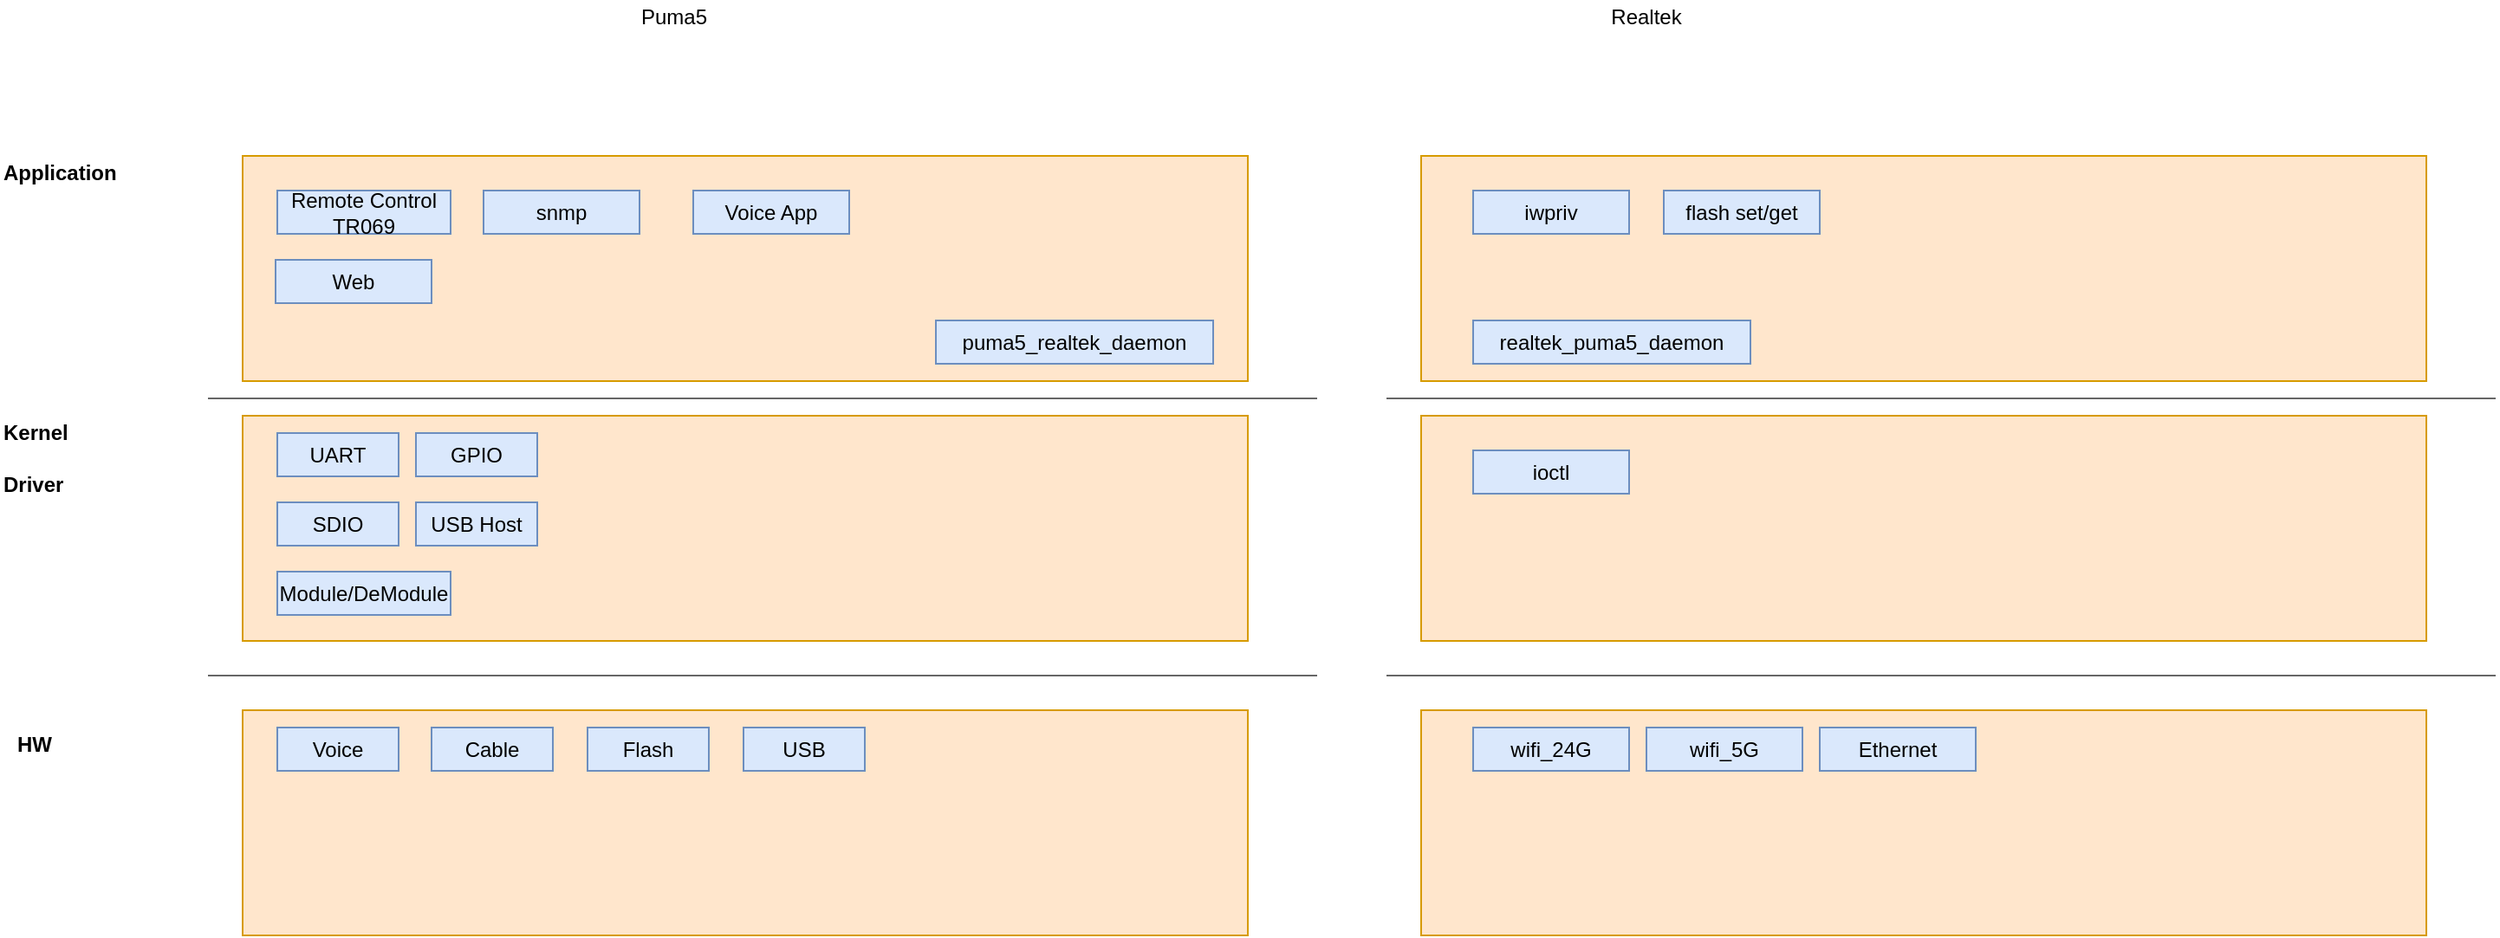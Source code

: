 <mxfile version="12.9.0" type="github" pages="7">
  <diagram id="UQheDdFjQVmvpRW-mmIJ" name="Framework">
    <mxGraphModel dx="1387" dy="1893" grid="1" gridSize="10" guides="1" tooltips="1" connect="1" arrows="1" fold="1" page="1" pageScale="1" pageWidth="827" pageHeight="1169" math="0" shadow="0">
      <root>
        <mxCell id="0" />
        <mxCell id="1" parent="0" />
        <mxCell id="VxZKb3EYhIGphUSGBAon-2" value="Driver" style="text;html=1;strokeColor=none;fillColor=none;align=left;verticalAlign=middle;whiteSpace=wrap;rounded=0;fontStyle=1" parent="1" vertex="1">
          <mxGeometry x="40" y="80" width="40" height="20" as="geometry" />
        </mxCell>
        <mxCell id="VxZKb3EYhIGphUSGBAon-4" value="" style="rounded=0;whiteSpace=wrap;html=1;fillColor=#ffe6cc;strokeColor=#d79b00;" parent="1" vertex="1">
          <mxGeometry x="180" y="50" width="580" height="130" as="geometry" />
        </mxCell>
        <mxCell id="VxZKb3EYhIGphUSGBAon-6" value="" style="endArrow=none;html=1;fillColor=#f5f5f5;strokeColor=#666666;" parent="1" edge="1">
          <mxGeometry width="50" height="50" relative="1" as="geometry">
            <mxPoint x="160" y="40" as="sourcePoint" />
            <mxPoint x="800" y="40" as="targetPoint" />
          </mxGeometry>
        </mxCell>
        <mxCell id="VxZKb3EYhIGphUSGBAon-7" value="" style="rounded=0;whiteSpace=wrap;html=1;fillColor=#ffe6cc;strokeColor=#d79b00;" parent="1" vertex="1">
          <mxGeometry x="180" y="-100" width="580" height="130" as="geometry" />
        </mxCell>
        <mxCell id="VxZKb3EYhIGphUSGBAon-9" value="Kernel" style="text;html=1;strokeColor=none;fillColor=none;align=left;verticalAlign=middle;whiteSpace=wrap;rounded=0;fontStyle=1" parent="1" vertex="1">
          <mxGeometry x="40" y="50" width="40" height="20" as="geometry" />
        </mxCell>
        <mxCell id="VxZKb3EYhIGphUSGBAon-12" value="Application" style="text;html=1;strokeColor=none;fillColor=none;align=left;verticalAlign=middle;whiteSpace=wrap;rounded=0;fontStyle=1" parent="1" vertex="1">
          <mxGeometry x="40" y="-100" width="90" height="20" as="geometry" />
        </mxCell>
        <mxCell id="VxZKb3EYhIGphUSGBAon-20" value="" style="endArrow=none;html=1;fillColor=#f5f5f5;strokeColor=#666666;" parent="1" edge="1">
          <mxGeometry width="50" height="50" relative="1" as="geometry">
            <mxPoint x="160" y="200" as="sourcePoint" />
            <mxPoint x="800" y="200" as="targetPoint" />
          </mxGeometry>
        </mxCell>
        <mxCell id="VxZKb3EYhIGphUSGBAon-22" value="Remote Control&lt;br&gt;TR069" style="rounded=0;whiteSpace=wrap;html=1;fillColor=#dae8fc;strokeColor=#6c8ebf;" parent="1" vertex="1">
          <mxGeometry x="200" y="-80" width="100" height="25" as="geometry" />
        </mxCell>
        <mxCell id="VxZKb3EYhIGphUSGBAon-24" value="Voice App" style="rounded=0;whiteSpace=wrap;html=1;fillColor=#dae8fc;strokeColor=#6c8ebf;" parent="1" vertex="1">
          <mxGeometry x="440" y="-80" width="90" height="25" as="geometry" />
        </mxCell>
        <mxCell id="VxZKb3EYhIGphUSGBAon-26" value="HW" style="text;html=1;strokeColor=none;fillColor=none;align=center;verticalAlign=middle;whiteSpace=wrap;rounded=0;fontStyle=1" parent="1" vertex="1">
          <mxGeometry x="40" y="230" width="40" height="20" as="geometry" />
        </mxCell>
        <mxCell id="VxZKb3EYhIGphUSGBAon-27" value="" style="rounded=0;whiteSpace=wrap;html=1;fillColor=#ffe6cc;strokeColor=#d79b00;" parent="1" vertex="1">
          <mxGeometry x="180" y="220" width="580" height="130" as="geometry" />
        </mxCell>
        <mxCell id="VxZKb3EYhIGphUSGBAon-15" value="Voice" style="rounded=0;whiteSpace=wrap;html=1;fillColor=#dae8fc;strokeColor=#6c8ebf;" parent="1" vertex="1">
          <mxGeometry x="200" y="230" width="70" height="25" as="geometry" />
        </mxCell>
        <mxCell id="VxZKb3EYhIGphUSGBAon-18" value="Cable" style="rounded=0;whiteSpace=wrap;html=1;fillColor=#dae8fc;strokeColor=#6c8ebf;" parent="1" vertex="1">
          <mxGeometry x="289" y="230" width="70" height="25" as="geometry" />
        </mxCell>
        <mxCell id="VxZKb3EYhIGphUSGBAon-21" value="Flash" style="rounded=0;whiteSpace=wrap;html=1;fillColor=#dae8fc;strokeColor=#6c8ebf;" parent="1" vertex="1">
          <mxGeometry x="379" y="230" width="70" height="25" as="geometry" />
        </mxCell>
        <mxCell id="VxZKb3EYhIGphUSGBAon-28" value="Web" style="rounded=0;whiteSpace=wrap;html=1;fillColor=#dae8fc;strokeColor=#6c8ebf;" parent="1" vertex="1">
          <mxGeometry x="199" y="-40" width="90" height="25" as="geometry" />
        </mxCell>
        <mxCell id="iJRRXA_XovErArp0UVYC-1" value="UART" style="rounded=0;whiteSpace=wrap;html=1;fillColor=#dae8fc;strokeColor=#6c8ebf;" vertex="1" parent="1">
          <mxGeometry x="200" y="60" width="70" height="25" as="geometry" />
        </mxCell>
        <mxCell id="iJRRXA_XovErArp0UVYC-2" value="GPIO" style="rounded=0;whiteSpace=wrap;html=1;fillColor=#dae8fc;strokeColor=#6c8ebf;" vertex="1" parent="1">
          <mxGeometry x="280" y="60" width="70" height="25" as="geometry" />
        </mxCell>
        <mxCell id="iJRRXA_XovErArp0UVYC-5" value="Module/DeModule" style="rounded=0;whiteSpace=wrap;html=1;fillColor=#dae8fc;strokeColor=#6c8ebf;" vertex="1" parent="1">
          <mxGeometry x="200" y="140" width="100" height="25" as="geometry" />
        </mxCell>
        <mxCell id="iJRRXA_XovErArp0UVYC-6" value="SDIO" style="rounded=0;whiteSpace=wrap;html=1;fillColor=#dae8fc;strokeColor=#6c8ebf;" vertex="1" parent="1">
          <mxGeometry x="200" y="100" width="70" height="25" as="geometry" />
        </mxCell>
        <mxCell id="n_ml9-bI1uiPqkIEKY3G-2" value="USB Host" style="rounded=0;whiteSpace=wrap;html=1;fillColor=#dae8fc;strokeColor=#6c8ebf;" vertex="1" parent="1">
          <mxGeometry x="280" y="100" width="70" height="25" as="geometry" />
        </mxCell>
        <mxCell id="n_ml9-bI1uiPqkIEKY3G-3" value="USB" style="rounded=0;whiteSpace=wrap;html=1;fillColor=#dae8fc;strokeColor=#6c8ebf;" vertex="1" parent="1">
          <mxGeometry x="469" y="230" width="70" height="25" as="geometry" />
        </mxCell>
        <mxCell id="_toqcencc39JV-C59hkn-2" value="snmp" style="rounded=0;whiteSpace=wrap;html=1;fillColor=#dae8fc;strokeColor=#6c8ebf;" vertex="1" parent="1">
          <mxGeometry x="319" y="-80" width="90" height="25" as="geometry" />
        </mxCell>
        <mxCell id="_toqcencc39JV-C59hkn-4" value="Puma5" style="text;html=1;strokeColor=none;fillColor=none;align=center;verticalAlign=middle;whiteSpace=wrap;rounded=0;" vertex="1" parent="1">
          <mxGeometry x="409" y="-190" width="40" height="20" as="geometry" />
        </mxCell>
        <mxCell id="_toqcencc39JV-C59hkn-5" value="Realtek" style="text;html=1;strokeColor=none;fillColor=none;align=center;verticalAlign=middle;whiteSpace=wrap;rounded=0;" vertex="1" parent="1">
          <mxGeometry x="970" y="-190" width="40" height="20" as="geometry" />
        </mxCell>
        <mxCell id="_toqcencc39JV-C59hkn-6" value="" style="rounded=0;whiteSpace=wrap;html=1;fillColor=#ffe6cc;strokeColor=#d79b00;" vertex="1" parent="1">
          <mxGeometry x="860" y="-100" width="580" height="130" as="geometry" />
        </mxCell>
        <mxCell id="_toqcencc39JV-C59hkn-7" value="" style="endArrow=none;html=1;fillColor=#f5f5f5;strokeColor=#666666;" edge="1" parent="1">
          <mxGeometry width="50" height="50" relative="1" as="geometry">
            <mxPoint x="840" y="40" as="sourcePoint" />
            <mxPoint x="1480" y="40" as="targetPoint" />
          </mxGeometry>
        </mxCell>
        <mxCell id="_toqcencc39JV-C59hkn-8" value="" style="rounded=0;whiteSpace=wrap;html=1;fillColor=#ffe6cc;strokeColor=#d79b00;" vertex="1" parent="1">
          <mxGeometry x="860" y="50" width="580" height="130" as="geometry" />
        </mxCell>
        <mxCell id="_toqcencc39JV-C59hkn-9" value="" style="endArrow=none;html=1;fillColor=#f5f5f5;strokeColor=#666666;" edge="1" parent="1">
          <mxGeometry width="50" height="50" relative="1" as="geometry">
            <mxPoint x="840" y="200" as="sourcePoint" />
            <mxPoint x="1480" y="200" as="targetPoint" />
          </mxGeometry>
        </mxCell>
        <mxCell id="_toqcencc39JV-C59hkn-10" value="" style="rounded=0;whiteSpace=wrap;html=1;fillColor=#ffe6cc;strokeColor=#d79b00;" vertex="1" parent="1">
          <mxGeometry x="860" y="220" width="580" height="130" as="geometry" />
        </mxCell>
        <mxCell id="_toqcencc39JV-C59hkn-11" value="iwpriv" style="rounded=0;whiteSpace=wrap;html=1;fillColor=#dae8fc;strokeColor=#6c8ebf;" vertex="1" parent="1">
          <mxGeometry x="890" y="-80" width="90" height="25" as="geometry" />
        </mxCell>
        <mxCell id="_toqcencc39JV-C59hkn-12" value="ioctl" style="rounded=0;whiteSpace=wrap;html=1;fillColor=#dae8fc;strokeColor=#6c8ebf;" vertex="1" parent="1">
          <mxGeometry x="890" y="70" width="90" height="25" as="geometry" />
        </mxCell>
        <mxCell id="_toqcencc39JV-C59hkn-13" value="flash set/get" style="rounded=0;whiteSpace=wrap;html=1;fillColor=#dae8fc;strokeColor=#6c8ebf;" vertex="1" parent="1">
          <mxGeometry x="1000" y="-80" width="90" height="25" as="geometry" />
        </mxCell>
        <mxCell id="_toqcencc39JV-C59hkn-15" value="wifi_24G" style="rounded=0;whiteSpace=wrap;html=1;fillColor=#dae8fc;strokeColor=#6c8ebf;" vertex="1" parent="1">
          <mxGeometry x="890" y="230" width="90" height="25" as="geometry" />
        </mxCell>
        <mxCell id="_toqcencc39JV-C59hkn-17" value="Ethernet" style="rounded=0;whiteSpace=wrap;html=1;fillColor=#dae8fc;strokeColor=#6c8ebf;" vertex="1" parent="1">
          <mxGeometry x="1090" y="230" width="90" height="25" as="geometry" />
        </mxCell>
        <mxCell id="_toqcencc39JV-C59hkn-21" value="puma5_realtek_daemon" style="rounded=0;whiteSpace=wrap;html=1;fillColor=#dae8fc;strokeColor=#6c8ebf;" vertex="1" parent="1">
          <mxGeometry x="580" y="-5" width="160" height="25" as="geometry" />
        </mxCell>
        <mxCell id="_toqcencc39JV-C59hkn-22" value="realtek_puma5_daemon" style="rounded=0;whiteSpace=wrap;html=1;fillColor=#dae8fc;strokeColor=#6c8ebf;" vertex="1" parent="1">
          <mxGeometry x="890" y="-5" width="160" height="25" as="geometry" />
        </mxCell>
        <mxCell id="jAGjqONFjh3f0_XQGc54-1" value="wifi_5G" style="rounded=0;whiteSpace=wrap;html=1;fillColor=#dae8fc;strokeColor=#6c8ebf;" vertex="1" parent="1">
          <mxGeometry x="990" y="230" width="90" height="25" as="geometry" />
        </mxCell>
      </root>
    </mxGraphModel>
  </diagram>
  <diagram id="XTYNa7rpjGCLvvxKtmk3" name="Web">
    <mxGraphModel dx="1038" dy="507" grid="1" gridSize="10" guides="1" tooltips="1" connect="1" arrows="1" fold="1" page="1" pageScale="1" pageWidth="827" pageHeight="1169" math="0" shadow="0">
      <root>
        <mxCell id="kaQwDFXsdYfjXspDSoc7-0" />
        <mxCell id="kaQwDFXsdYfjXspDSoc7-1" parent="kaQwDFXsdYfjXspDSoc7-0" />
        <mxCell id="joYu7mYxYKOx_fcbsIzj-0" value="Account" style="rounded=0;whiteSpace=wrap;html=1;align=left;" parent="kaQwDFXsdYfjXspDSoc7-1" vertex="1">
          <mxGeometry x="80" y="80" width="90" height="20" as="geometry" />
        </mxCell>
        <mxCell id="joYu7mYxYKOx_fcbsIzj-1" value="WiFi" style="rounded=0;whiteSpace=wrap;html=1;align=left;" parent="kaQwDFXsdYfjXspDSoc7-1" vertex="1">
          <mxGeometry x="80" y="200" width="90" height="20" as="geometry" />
        </mxCell>
        <mxCell id="joYu7mYxYKOx_fcbsIzj-2" value="Voice" style="rounded=0;whiteSpace=wrap;html=1;align=left;" parent="kaQwDFXsdYfjXspDSoc7-1" vertex="1">
          <mxGeometry x="80" y="360" width="90" height="20" as="geometry" />
        </mxCell>
        <mxCell id="joYu7mYxYKOx_fcbsIzj-3" value="Network" style="rounded=0;whiteSpace=wrap;html=1;align=left;" parent="kaQwDFXsdYfjXspDSoc7-1" vertex="1">
          <mxGeometry x="80" y="400" width="90" height="20" as="geometry" />
        </mxCell>
        <mxCell id="joYu7mYxYKOx_fcbsIzj-6" value="Information" style="rounded=0;whiteSpace=wrap;html=1;align=left;" parent="kaQwDFXsdYfjXspDSoc7-1" vertex="1">
          <mxGeometry x="80" y="440" width="90" height="20" as="geometry" />
        </mxCell>
        <mxCell id="joYu7mYxYKOx_fcbsIzj-7" value="1. 修改使用者帳號，密碼" style="rounded=0;whiteSpace=wrap;html=1;align=left;" parent="kaQwDFXsdYfjXspDSoc7-1" vertex="1">
          <mxGeometry x="240" y="80" width="160" height="20" as="geometry" />
        </mxCell>
        <mxCell id="joYu7mYxYKOx_fcbsIzj-8" value="1. 2.4G, 5G設定&lt;br&gt;2. 認證(authehtication)與加密方式(Encryption)" style="rounded=0;whiteSpace=wrap;html=1;align=left;" parent="kaQwDFXsdYfjXspDSoc7-1" vertex="1">
          <mxGeometry x="240" y="200" width="160" height="60" as="geometry" />
        </mxCell>
      </root>
    </mxGraphModel>
  </diagram>
  <diagram id="4Ggd6OlQRyWMeFNF29o2" name="VOIP framework">
    <mxGraphModel dx="1038" dy="507" grid="1" gridSize="10" guides="1" tooltips="1" connect="1" arrows="1" fold="1" page="1" pageScale="1" pageWidth="827" pageHeight="1169" math="0" shadow="0">
      <root>
        <mxCell id="ZThPEpqmppMqkj8XdKDA-0" />
        <mxCell id="ZThPEpqmppMqkj8XdKDA-1" parent="ZThPEpqmppMqkj8XdKDA-0" />
        <mxCell id="FeCbaE3K-6zWN5tEQn1_-3" value="SIP Proxy Router" style="shape=mxgraph.cisco.servers.sip_proxy_server;html=1;pointerEvents=1;dashed=0;fillColor=#036897;strokeColor=#ffffff;strokeWidth=2;verticalLabelPosition=bottom;verticalAlign=top;align=center;outlineConnect=0;" vertex="1" parent="ZThPEpqmppMqkj8XdKDA-1">
          <mxGeometry x="330" y="670" width="45" height="70" as="geometry" />
        </mxCell>
        <mxCell id="FeCbaE3K-6zWN5tEQn1_-4" value="Voice Serivices" style="shape=mxgraph.cisco.servers.voice_commserver;html=1;pointerEvents=1;dashed=0;fillColor=#036897;strokeColor=#ffffff;strokeWidth=2;verticalLabelPosition=bottom;verticalAlign=top;align=center;outlineConnect=0;" vertex="1" parent="ZThPEpqmppMqkj8XdKDA-1">
          <mxGeometry x="450" y="450" width="54" height="56" as="geometry" />
        </mxCell>
        <mxCell id="FeCbaE3K-6zWN5tEQn1_-5" value="Cable Modem" style="shape=mxgraph.cisco.modems_and_phones.cable_modem;html=1;pointerEvents=1;dashed=0;fillColor=#036897;strokeColor=#ffffff;strokeWidth=2;verticalLabelPosition=bottom;verticalAlign=top;align=center;outlineConnect=0;" vertex="1" parent="ZThPEpqmppMqkj8XdKDA-1">
          <mxGeometry x="234" y="790" width="74" height="35" as="geometry" />
        </mxCell>
        <mxCell id="FeCbaE3K-6zWN5tEQn1_-6" value="SIP Proxy Router" style="shape=mxgraph.cisco.servers.sip_proxy_server;html=1;pointerEvents=1;dashed=0;fillColor=#036897;strokeColor=#ffffff;strokeWidth=2;verticalLabelPosition=bottom;verticalAlign=top;align=center;outlineConnect=0;" vertex="1" parent="ZThPEpqmppMqkj8XdKDA-1">
          <mxGeometry x="560" y="680" width="45" height="70" as="geometry" />
        </mxCell>
        <mxCell id="FeCbaE3K-6zWN5tEQn1_-7" value="Cable Modem" style="shape=mxgraph.cisco.modems_and_phones.cable_modem;html=1;pointerEvents=1;dashed=0;fillColor=#036897;strokeColor=#ffffff;strokeWidth=2;verticalLabelPosition=bottom;verticalAlign=top;align=center;outlineConnect=0;" vertex="1" parent="ZThPEpqmppMqkj8XdKDA-1">
          <mxGeometry x="660" y="800" width="74" height="35" as="geometry" />
        </mxCell>
        <mxCell id="FeCbaE3K-6zWN5tEQn1_-8" value="" style="shape=mxgraph.cisco.people.standing_man;html=1;pointerEvents=1;dashed=0;fillColor=#036897;strokeColor=#ffffff;strokeWidth=2;verticalLabelPosition=bottom;verticalAlign=top;align=center;outlineConnect=0;" vertex="1" parent="ZThPEpqmppMqkj8XdKDA-1">
          <mxGeometry x="260" y="930" width="22" height="62" as="geometry" />
        </mxCell>
        <mxCell id="FeCbaE3K-6zWN5tEQn1_-9" value="" style="shape=mxgraph.cisco.people.standing_woman;html=1;pointerEvents=1;dashed=0;fillColor=#036897;strokeColor=#ffffff;strokeWidth=2;verticalLabelPosition=bottom;verticalAlign=top;align=center;outlineConnect=0;" vertex="1" parent="ZThPEpqmppMqkj8XdKDA-1">
          <mxGeometry x="860" y="790" width="22" height="62" as="geometry" />
        </mxCell>
        <mxCell id="FeCbaE3K-6zWN5tEQn1_-10" value="" style="shape=mxgraph.cisco.storage.cloud;html=1;pointerEvents=1;dashed=0;fillColor=#036897;strokeColor=#ffffff;strokeWidth=2;verticalLabelPosition=bottom;verticalAlign=top;align=center;outlineConnect=0;" vertex="1" parent="ZThPEpqmppMqkj8XdKDA-1">
          <mxGeometry x="384" y="550" width="186" height="106" as="geometry" />
        </mxCell>
        <mxCell id="FeCbaE3K-6zWN5tEQn1_-14" value="" style="edgeStyle=elbowEdgeStyle;elbow=vertical;endArrow=classic;html=1;fillColor=#ffe6cc;strokeColor=#d79b00;" edge="1" parent="ZThPEpqmppMqkj8XdKDA-1">
          <mxGeometry width="50" height="50" relative="1" as="geometry">
            <mxPoint x="270" y="880" as="sourcePoint" />
            <mxPoint x="460" y="530" as="targetPoint" />
          </mxGeometry>
        </mxCell>
        <mxCell id="FeCbaE3K-6zWN5tEQn1_-16" value="" style="edgeStyle=elbowEdgeStyle;elbow=horizontal;endArrow=classic;html=1;fillColor=#d5e8d4;strokeColor=#82b366;" edge="1" parent="ZThPEpqmppMqkj8XdKDA-1">
          <mxGeometry width="50" height="50" relative="1" as="geometry">
            <mxPoint x="490" y="540" as="sourcePoint" />
            <mxPoint x="760" y="820" as="targetPoint" />
            <Array as="points">
              <mxPoint x="590" y="750" />
            </Array>
          </mxGeometry>
        </mxCell>
        <mxCell id="FeCbaE3K-6zWN5tEQn1_-18" value="" style="shape=mxgraph.cisco.misc.octel;html=1;pointerEvents=1;dashed=0;fillColor=#036897;strokeColor=#ffffff;strokeWidth=2;verticalLabelPosition=bottom;verticalAlign=top;align=center;outlineConnect=0;" vertex="1" parent="ZThPEpqmppMqkj8XdKDA-1">
          <mxGeometry x="780" y="802" width="40" height="33" as="geometry" />
        </mxCell>
        <mxCell id="FeCbaE3K-6zWN5tEQn1_-19" value="" style="shape=mxgraph.cisco.misc.octel;html=1;pointerEvents=1;dashed=0;fillColor=#036897;strokeColor=#ffffff;strokeWidth=2;verticalLabelPosition=bottom;verticalAlign=top;align=center;outlineConnect=0;" vertex="1" parent="ZThPEpqmppMqkj8XdKDA-1">
          <mxGeometry x="251" y="880" width="40" height="33" as="geometry" />
        </mxCell>
      </root>
    </mxGraphModel>
  </diagram>
  <diagram id="KA7JSQxPYtyfImARU4g8" name="WiFi">
    <mxGraphModel dx="971" dy="507" grid="1" gridSize="10" guides="1" tooltips="1" connect="1" arrows="1" fold="1" page="1" pageScale="1" pageWidth="827" pageHeight="1169" math="0" shadow="0">
      <root>
        <mxCell id="n07XWbQnjY6E23D5yPqP-0" />
        <mxCell id="n07XWbQnjY6E23D5yPqP-1" parent="n07XWbQnjY6E23D5yPqP-0" />
        <mxCell id="Aen_zQsZCKShlwSZs_TT-3" style="edgeStyle=orthogonalEdgeStyle;rounded=0;orthogonalLoop=1;jettySize=auto;html=1;exitX=1;exitY=0.45;exitDx=0;exitDy=0;exitPerimeter=0;entryX=0.5;entryY=0;entryDx=0;entryDy=0;entryPerimeter=0;" edge="1" parent="n07XWbQnjY6E23D5yPqP-1" source="YMumrQRO7AosfMxtKtFv-1" target="Aen_zQsZCKShlwSZs_TT-2">
          <mxGeometry relative="1" as="geometry" />
        </mxCell>
        <mxCell id="YMumrQRO7AosfMxtKtFv-1" value="" style="shape=mxgraph.cisco.modems_and_phones.cable_modem;html=1;pointerEvents=1;dashed=0;fillColor=#036897;strokeColor=#ffffff;strokeWidth=2;verticalLabelPosition=bottom;verticalAlign=top;align=center;outlineConnect=0;" vertex="1" parent="n07XWbQnjY6E23D5yPqP-1">
          <mxGeometry x="418.35" y="380" width="74" height="35" as="geometry" />
        </mxCell>
        <mxCell id="YMumrQRO7AosfMxtKtFv-2" value="" style="shape=mxgraph.cisco.people.androgenous_person;html=1;pointerEvents=1;dashed=0;fillColor=#036897;strokeColor=#ffffff;strokeWidth=2;verticalLabelPosition=bottom;verticalAlign=top;align=center;outlineConnect=0;" vertex="1" parent="n07XWbQnjY6E23D5yPqP-1">
          <mxGeometry x="540" y="100" width="69" height="82" as="geometry" />
        </mxCell>
        <mxCell id="YMumrQRO7AosfMxtKtFv-3" value="" style="shape=mxgraph.cisco.people.mac_woman;html=1;pointerEvents=1;dashed=0;fillColor=#036897;strokeColor=#ffffff;strokeWidth=2;verticalLabelPosition=bottom;verticalAlign=top;align=center;outlineConnect=0;" vertex="1" parent="n07XWbQnjY6E23D5yPqP-1">
          <mxGeometry x="421.85" y="180" width="67" height="107" as="geometry" />
        </mxCell>
        <mxCell id="YMumrQRO7AosfMxtKtFv-6" value="" style="html=1;verticalLabelPosition=bottom;align=center;labelBackgroundColor=#ffffff;verticalAlign=top;strokeWidth=2;strokeColor=#0080F0;shadow=0;dashed=0;shape=mxgraph.ios7.icons.wifi;pointerEvents=1" vertex="1" parent="n07XWbQnjY6E23D5yPqP-1">
          <mxGeometry x="440.5" y="330" width="29.7" height="21" as="geometry" />
        </mxCell>
        <mxCell id="YMumrQRO7AosfMxtKtFv-7" value="2.4G" style="text;html=1;strokeColor=none;fillColor=none;align=center;verticalAlign=middle;whiteSpace=wrap;rounded=0;" vertex="1" parent="n07XWbQnjY6E23D5yPqP-1">
          <mxGeometry x="400.5" y="351" width="40" height="20" as="geometry" />
        </mxCell>
        <mxCell id="YMumrQRO7AosfMxtKtFv-8" value="5G" style="text;html=1;strokeColor=none;fillColor=none;align=center;verticalAlign=middle;whiteSpace=wrap;rounded=0;" vertex="1" parent="n07XWbQnjY6E23D5yPqP-1">
          <mxGeometry x="470.2" y="351" width="40" height="20" as="geometry" />
        </mxCell>
        <mxCell id="YMumrQRO7AosfMxtKtFv-9" value="" style="points=[];aspect=fixed;html=1;align=center;shadow=0;dashed=0;image;image=img/lib/allied_telesis/computer_and_terminals/Smartphone.svg;" vertex="1" parent="n07XWbQnjY6E23D5yPqP-1">
          <mxGeometry x="360" y="110" width="19.8" height="43.2" as="geometry" />
        </mxCell>
        <mxCell id="YMumrQRO7AosfMxtKtFv-10" value="" style="shape=mxgraph.signs.people.man_1;html=1;fillColor=#000000;strokeColor=none;verticalLabelPosition=bottom;verticalAlign=top;align=center;" vertex="1" parent="n07XWbQnjY6E23D5yPqP-1">
          <mxGeometry x="310" y="120" width="37" height="98" as="geometry" />
        </mxCell>
        <mxCell id="YMumrQRO7AosfMxtKtFv-12" value="&lt;h1&gt;1. Open System&lt;/h1&gt;&lt;p&gt;Detail information.&lt;/p&gt;" style="text;html=1;strokeColor=none;fillColor=none;spacing=5;spacingTop=-20;whiteSpace=wrap;overflow=hidden;rounded=0;" vertex="1" parent="n07XWbQnjY6E23D5yPqP-1">
          <mxGeometry x="40" y="520" width="190" height="120" as="geometry" />
        </mxCell>
        <mxCell id="YMumrQRO7AosfMxtKtFv-13" value="&lt;h1&gt;2. WEP&lt;/h1&gt;&lt;p&gt;Wired Equivalent Privacy&lt;/p&gt;" style="text;html=1;strokeColor=none;fillColor=none;spacing=5;spacingTop=-20;whiteSpace=wrap;overflow=hidden;rounded=0;" vertex="1" parent="n07XWbQnjY6E23D5yPqP-1">
          <mxGeometry x="280.2" y="520" width="190" height="120" as="geometry" />
        </mxCell>
        <mxCell id="YMumrQRO7AosfMxtKtFv-14" value="&lt;h1&gt;3. WPA/WPA2/WPA3&lt;/h1&gt;&lt;p&gt;Wi-Fi Protected Access&lt;/p&gt;&lt;p&gt;Wi-Fi Protected Access Advanced&lt;/p&gt;&lt;p&gt;搭配Radius Server&lt;/p&gt;" style="text;html=1;strokeColor=none;fillColor=none;spacing=5;spacingTop=-20;whiteSpace=wrap;overflow=hidden;rounded=0;" vertex="1" parent="n07XWbQnjY6E23D5yPqP-1">
          <mxGeometry x="479.5" y="520" width="270.5" height="120" as="geometry" />
        </mxCell>
        <mxCell id="YMumrQRO7AosfMxtKtFv-15" value="&lt;h1&gt;4. WPA-PSK/WPA2-PSK&lt;/h1&gt;&lt;p&gt;TKIP:&amp;nbsp;Temporal Key Integrity Protocol（臨時密鑰完整性協議），這是一種舊的加密標準 for WPA-PSK&lt;/p&gt;&lt;p&gt;AES:&amp;nbsp;Advanced Encryption Standard（高級加密標準），安全性比 TKIP 好。for WPA-PSK2&lt;/p&gt;" style="text;html=1;strokeColor=none;fillColor=none;spacing=5;spacingTop=-20;whiteSpace=wrap;overflow=hidden;rounded=0;" vertex="1" parent="n07XWbQnjY6E23D5yPqP-1">
          <mxGeometry x="760" y="520" width="350" height="120" as="geometry" />
        </mxCell>
        <mxCell id="Aen_zQsZCKShlwSZs_TT-2" value="Radius Server" style="shape=mxgraph.cisco.servers.fileserver;html=1;pointerEvents=1;dashed=0;fillColor=#036897;strokeColor=#ffffff;strokeWidth=2;verticalLabelPosition=bottom;verticalAlign=top;align=center;outlineConnect=0;" vertex="1" parent="n07XWbQnjY6E23D5yPqP-1">
          <mxGeometry x="740" y="309" width="43" height="62" as="geometry" />
        </mxCell>
      </root>
    </mxGraphModel>
  </diagram>
  <diagram id="JjT-QSa9bflAFTEv5hrX" name="Remote Control - TR069">
    <mxGraphModel dx="971" dy="507" grid="1" gridSize="10" guides="1" tooltips="1" connect="1" arrows="1" fold="1" page="1" pageScale="1" pageWidth="827" pageHeight="1169" math="0" shadow="0">
      <root>
        <mxCell id="IHp6bzXTlgJsPkN50lw8-0" />
        <mxCell id="IHp6bzXTlgJsPkN50lw8-1" parent="IHp6bzXTlgJsPkN50lw8-0" />
        <mxCell id="7LDWWYOLTOWWrJssqpFO-0" value="Cable Mode&lt;br&gt;in Area A" style="shape=mxgraph.cisco.modems_and_phones.cable_modem;html=1;pointerEvents=1;dashed=0;fillColor=#036897;strokeColor=#ffffff;strokeWidth=2;verticalLabelPosition=bottom;verticalAlign=top;align=center;outlineConnect=0;" vertex="1" parent="IHp6bzXTlgJsPkN50lw8-1">
          <mxGeometry x="200" y="300" width="74" height="35" as="geometry" />
        </mxCell>
        <mxCell id="7LDWWYOLTOWWrJssqpFO-1" value="" style="shape=mxgraph.cisco.storage.cloud;html=1;pointerEvents=1;dashed=0;fillColor=#036897;strokeColor=#ffffff;strokeWidth=2;verticalLabelPosition=bottom;verticalAlign=top;align=center;outlineConnect=0;" vertex="1" parent="IHp6bzXTlgJsPkN50lw8-1">
          <mxGeometry x="310" y="160" width="186" height="106" as="geometry" />
        </mxCell>
        <mxCell id="7LDWWYOLTOWWrJssqpFO-2" value="TR069 Server" style="shape=mxgraph.cisco.servers.communications_server;html=1;pointerEvents=1;dashed=0;fillColor=#036897;strokeColor=#ffffff;strokeWidth=2;verticalLabelPosition=bottom;verticalAlign=top;align=center;outlineConnect=0;" vertex="1" parent="IHp6bzXTlgJsPkN50lw8-1">
          <mxGeometry x="376" y="40" width="54" height="56" as="geometry" />
        </mxCell>
        <mxCell id="7LDWWYOLTOWWrJssqpFO-13" style="edgeStyle=orthogonalEdgeStyle;rounded=0;orthogonalLoop=1;jettySize=auto;html=1;" edge="1" parent="IHp6bzXTlgJsPkN50lw8-1" source="7LDWWYOLTOWWrJssqpFO-3">
          <mxGeometry relative="1" as="geometry">
            <mxPoint x="360" y="80" as="targetPoint" />
          </mxGeometry>
        </mxCell>
        <mxCell id="7LDWWYOLTOWWrJssqpFO-3" value="" style="shape=mxgraph.cisco.people.androgenous_person;html=1;pointerEvents=1;dashed=0;fillColor=#036897;strokeColor=#ffffff;strokeWidth=2;verticalLabelPosition=bottom;verticalAlign=top;align=center;outlineConnect=0;" vertex="1" parent="IHp6bzXTlgJsPkN50lw8-1">
          <mxGeometry x="270" y="60" width="40" height="40" as="geometry" />
        </mxCell>
        <mxCell id="7LDWWYOLTOWWrJssqpFO-4" value="" style="shape=mxgraph.cisco.modems_and_phones.cable_modem;html=1;pointerEvents=1;dashed=0;fillColor=#036897;strokeColor=#ffffff;strokeWidth=2;verticalLabelPosition=bottom;verticalAlign=top;align=center;outlineConnect=0;" vertex="1" parent="IHp6bzXTlgJsPkN50lw8-1">
          <mxGeometry x="380" y="335" width="74" height="35" as="geometry" />
        </mxCell>
        <mxCell id="7LDWWYOLTOWWrJssqpFO-5" value="" style="shape=mxgraph.cisco.modems_and_phones.cable_modem;html=1;pointerEvents=1;dashed=0;fillColor=#036897;strokeColor=#ffffff;strokeWidth=2;verticalLabelPosition=bottom;verticalAlign=top;align=center;outlineConnect=0;" vertex="1" parent="IHp6bzXTlgJsPkN50lw8-1">
          <mxGeometry x="560" y="300" width="74" height="35" as="geometry" />
        </mxCell>
        <mxCell id="7LDWWYOLTOWWrJssqpFO-6" value="" style="shape=mxgraph.cisco.people.standing_man;html=1;pointerEvents=1;dashed=0;fillColor=#036897;strokeColor=#ffffff;strokeWidth=2;verticalLabelPosition=bottom;verticalAlign=top;align=center;outlineConnect=0;" vertex="1" parent="IHp6bzXTlgJsPkN50lw8-1">
          <mxGeometry x="200" y="390" width="22" height="62" as="geometry" />
        </mxCell>
        <mxCell id="7LDWWYOLTOWWrJssqpFO-7" value="" style="shape=mxgraph.cisco.people.standing_woman;html=1;pointerEvents=1;dashed=0;fillColor=#036897;strokeColor=#ffffff;strokeWidth=2;verticalLabelPosition=bottom;verticalAlign=top;align=center;outlineConnect=0;" vertex="1" parent="IHp6bzXTlgJsPkN50lw8-1">
          <mxGeometry x="414" y="410" width="22" height="62" as="geometry" />
        </mxCell>
        <mxCell id="7LDWWYOLTOWWrJssqpFO-10" value="" style="shape=mxgraph.cisco.people.pc_man;html=1;pointerEvents=1;dashed=0;fillColor=#036897;strokeColor=#ffffff;strokeWidth=2;verticalLabelPosition=bottom;verticalAlign=top;align=center;outlineConnect=0;" vertex="1" parent="IHp6bzXTlgJsPkN50lw8-1">
          <mxGeometry x="584" y="360" width="50" height="65" as="geometry" />
        </mxCell>
        <mxCell id="7LDWWYOLTOWWrJssqpFO-14" value="" style="endArrow=classic;startArrow=classic;html=1;" edge="1" parent="IHp6bzXTlgJsPkN50lw8-1">
          <mxGeometry width="50" height="50" relative="1" as="geometry">
            <mxPoint x="250" y="290" as="sourcePoint" />
            <mxPoint x="360" y="120" as="targetPoint" />
          </mxGeometry>
        </mxCell>
        <mxCell id="7LDWWYOLTOWWrJssqpFO-16" value="" style="endArrow=classic;startArrow=classic;html=1;" edge="1" parent="IHp6bzXTlgJsPkN50lw8-1">
          <mxGeometry width="50" height="50" relative="1" as="geometry">
            <mxPoint x="420" y="320" as="sourcePoint" />
            <mxPoint x="400" y="120" as="targetPoint" />
          </mxGeometry>
        </mxCell>
        <mxCell id="7LDWWYOLTOWWrJssqpFO-17" value="" style="endArrow=classic;startArrow=classic;html=1;" edge="1" parent="IHp6bzXTlgJsPkN50lw8-1">
          <mxGeometry width="50" height="50" relative="1" as="geometry">
            <mxPoint x="600" y="280" as="sourcePoint" />
            <mxPoint x="450" y="120" as="targetPoint" />
          </mxGeometry>
        </mxCell>
      </root>
    </mxGraphModel>
  </diagram>
  <diagram id="kSqkgZRf2ZJBC_NH7rni" name="Remote Control - SNMP">
    <mxGraphModel dx="971" dy="507" grid="1" gridSize="10" guides="1" tooltips="1" connect="1" arrows="1" fold="1" page="1" pageScale="1" pageWidth="827" pageHeight="1169" math="0" shadow="0">
      <root>
        <mxCell id="0PAbyBEv4yupkPGMSEY9-0" />
        <mxCell id="0PAbyBEv4yupkPGMSEY9-1" parent="0PAbyBEv4yupkPGMSEY9-0" />
        <mxCell id="0PAbyBEv4yupkPGMSEY9-2" value="SNMP Client" style="shape=mxgraph.cisco.people.androgenous_person;html=1;pointerEvents=1;dashed=0;fillColor=#036897;strokeColor=#ffffff;strokeWidth=2;verticalLabelPosition=bottom;verticalAlign=top;align=center;outlineConnect=0;" vertex="1" parent="0PAbyBEv4yupkPGMSEY9-1">
          <mxGeometry x="230" y="90" width="69" height="82" as="geometry" />
        </mxCell>
        <mxCell id="0PAbyBEv4yupkPGMSEY9-3" value="" style="shape=mxgraph.cisco.storage.cloud;html=1;pointerEvents=1;dashed=0;fillColor=#036897;strokeColor=#ffffff;strokeWidth=2;verticalLabelPosition=bottom;verticalAlign=top;align=center;outlineConnect=0;" vertex="1" parent="0PAbyBEv4yupkPGMSEY9-1">
          <mxGeometry x="330" y="110" width="250" height="150" as="geometry" />
        </mxCell>
        <mxCell id="0PAbyBEv4yupkPGMSEY9-4" value="Cable Modem with&lt;br&gt;SNMP Server/daemon" style="shape=mxgraph.cisco.modems_and_phones.cable_modem;html=1;pointerEvents=1;dashed=0;fillColor=#036897;strokeColor=#ffffff;strokeWidth=2;verticalLabelPosition=bottom;verticalAlign=top;align=center;outlineConnect=0;" vertex="1" parent="0PAbyBEv4yupkPGMSEY9-1">
          <mxGeometry x="370" y="300" width="74" height="35" as="geometry" />
        </mxCell>
        <mxCell id="0PAbyBEv4yupkPGMSEY9-5" value="Cable Modem with&lt;br&gt;SNMP Server/daemon" style="shape=mxgraph.cisco.modems_and_phones.cable_modem;html=1;pointerEvents=1;dashed=0;fillColor=#036897;strokeColor=#ffffff;strokeWidth=2;verticalLabelPosition=bottom;verticalAlign=top;align=center;outlineConnect=0;" vertex="1" parent="0PAbyBEv4yupkPGMSEY9-1">
          <mxGeometry x="640" y="172" width="74" height="35" as="geometry" />
        </mxCell>
        <mxCell id="0PAbyBEv4yupkPGMSEY9-6" value="Cable Modem with&lt;br&gt;SNMP Server/daemon" style="shape=mxgraph.cisco.modems_and_phones.cable_modem;html=1;pointerEvents=1;dashed=0;fillColor=#036897;strokeColor=#ffffff;strokeWidth=2;verticalLabelPosition=bottom;verticalAlign=top;align=center;outlineConnect=0;" vertex="1" parent="0PAbyBEv4yupkPGMSEY9-1">
          <mxGeometry x="530" y="290" width="74" height="35" as="geometry" />
        </mxCell>
        <mxCell id="0PAbyBEv4yupkPGMSEY9-9" value="" style="edgeStyle=elbowEdgeStyle;elbow=vertical;endArrow=classic;html=1;entryX=0.5;entryY=0;entryDx=0;entryDy=0;entryPerimeter=0;" edge="1" parent="0PAbyBEv4yupkPGMSEY9-1" source="0PAbyBEv4yupkPGMSEY9-2" target="0PAbyBEv4yupkPGMSEY9-5">
          <mxGeometry width="50" height="50" relative="1" as="geometry">
            <mxPoint x="390" y="290" as="sourcePoint" />
            <mxPoint x="440" y="240" as="targetPoint" />
            <Array as="points">
              <mxPoint x="480" y="150" />
            </Array>
          </mxGeometry>
        </mxCell>
        <mxCell id="0PAbyBEv4yupkPGMSEY9-10" value="" style="edgeStyle=elbowEdgeStyle;elbow=vertical;endArrow=classic;html=1;entryX=0.5;entryY=0;entryDx=0;entryDy=0;entryPerimeter=0;" edge="1" parent="0PAbyBEv4yupkPGMSEY9-1" target="0PAbyBEv4yupkPGMSEY9-6">
          <mxGeometry width="50" height="50" relative="1" as="geometry">
            <mxPoint x="320" y="150" as="sourcePoint" />
            <mxPoint x="440" y="240" as="targetPoint" />
            <Array as="points">
              <mxPoint x="470" y="190" />
              <mxPoint x="480" y="170" />
              <mxPoint x="450" y="180" />
            </Array>
          </mxGeometry>
        </mxCell>
        <mxCell id="0PAbyBEv4yupkPGMSEY9-11" value="" style="edgeStyle=elbowEdgeStyle;elbow=vertical;endArrow=classic;html=1;entryX=0.5;entryY=0;entryDx=0;entryDy=0;entryPerimeter=0;" edge="1" parent="0PAbyBEv4yupkPGMSEY9-1" target="0PAbyBEv4yupkPGMSEY9-4">
          <mxGeometry width="50" height="50" relative="1" as="geometry">
            <mxPoint x="320" y="150" as="sourcePoint" />
            <mxPoint x="440" y="240" as="targetPoint" />
          </mxGeometry>
        </mxCell>
        <mxCell id="0PAbyBEv4yupkPGMSEY9-13" value="&lt;h1&gt;SNMP&lt;/h1&gt;&lt;p&gt;&lt;a href=&quot;https://www.manageengine.com/tw/network-monitoring/what-is-snmp.html&quot;&gt;https://www.manageengine.com/tw/network-monitoring/what-is-snmp.html&lt;/a&gt;&lt;br&gt;&lt;/p&gt;&lt;p&gt;&lt;span style=&quot;color: rgb(68 , 68 , 68) ; font-family: &amp;#34;poppins&amp;#34; , sans-serif ; font-size: 14px ; background-color: rgb(255 , 255 , 255)&quot;&gt;是由網際網路架構委員會 (IAB) 在 RFC1157 中定義的應用程式層通訊協定，用於交換網路裝置之間的管理資訊。它是傳輸控制通訊協定/網際網路通訊協定 (TCP⁄IP) 通訊協定組合的一部分&lt;/span&gt;&lt;br&gt;&lt;/p&gt;&lt;p&gt;&lt;span style=&quot;color: rgb(68 , 68 , 68) ; font-family: &amp;#34;poppins&amp;#34; , sans-serif ; font-size: 14px ; background-color: rgb(255 , 255 , 255)&quot;&gt;&lt;br&gt;&lt;/span&gt;&lt;/p&gt;" style="text;html=1;strokeColor=none;fillColor=none;spacing=5;spacingTop=-20;whiteSpace=wrap;overflow=hidden;rounded=0;" vertex="1" parent="0PAbyBEv4yupkPGMSEY9-1">
          <mxGeometry x="120" y="400" width="490" height="140" as="geometry" />
        </mxCell>
        <mxCell id="0PAbyBEv4yupkPGMSEY9-14" value="&lt;h1&gt;SNMP基本指令&lt;/h1&gt;&lt;p&gt;&lt;span style=&quot;font-size: 10px&quot;&gt;GET&lt;/span&gt;&lt;/p&gt;&lt;p&gt;&lt;span style=&quot;font-size: 10px&quot;&gt;GET NEXT&lt;/span&gt;&lt;/p&gt;&lt;p&gt;&lt;span style=&quot;font-size: 10px&quot;&gt;GET BULK&lt;/span&gt;&lt;/p&gt;&lt;p&gt;&lt;span style=&quot;font-size: 10px&quot;&gt;SET&lt;/span&gt;&lt;/p&gt;&lt;p&gt;&lt;span style=&quot;font-size: 10px&quot;&gt;TRAPS&lt;/span&gt;&lt;/p&gt;&lt;p&gt;&lt;span style=&quot;font-size: 10px&quot;&gt;INFORM&lt;/span&gt;&lt;/p&gt;&lt;p&gt;&lt;span style=&quot;font-size: 10px&quot;&gt;RESPONSE&lt;/span&gt;&lt;/p&gt;" style="text;html=1;strokeColor=none;fillColor=none;spacing=5;spacingTop=-20;whiteSpace=wrap;overflow=hidden;rounded=0;" vertex="1" parent="0PAbyBEv4yupkPGMSEY9-1">
          <mxGeometry x="120" y="570" width="490" height="220" as="geometry" />
        </mxCell>
      </root>
    </mxGraphModel>
  </diagram>
  <diagram id="40hc4KH0dcfKH14qL3PJ" name="Gre">
    <mxGraphModel dx="971" dy="507" grid="1" gridSize="10" guides="1" tooltips="1" connect="1" arrows="1" fold="1" page="1" pageScale="1" pageWidth="827" pageHeight="1169" math="0" shadow="0">
      <root>
        <mxCell id="7hnGG1EYcPC9WgJlbPex-0" />
        <mxCell id="7hnGG1EYcPC9WgJlbPex-1" parent="7hnGG1EYcPC9WgJlbPex-0" />
        <mxCell id="7hnGG1EYcPC9WgJlbPex-2" value="Gre Server&lt;br&gt;172.16.1.75&lt;br&gt;10.118.251.163" style="shape=mxgraph.cisco.servers.unity_server;html=1;pointerEvents=1;dashed=0;fillColor=#036897;strokeColor=#ffffff;strokeWidth=2;verticalLabelPosition=bottom;verticalAlign=top;align=center;outlineConnect=0;" vertex="1" parent="7hnGG1EYcPC9WgJlbPex-1">
          <mxGeometry x="710" y="123.5" width="50" height="69" as="geometry" />
        </mxCell>
        <mxCell id="7hnGG1EYcPC9WgJlbPex-3" value="CM&lt;br&gt;172.16.95.26" style="shape=mxgraph.cisco.modems_and_phones.cable_modem;html=1;pointerEvents=1;dashed=0;fillColor=#036897;strokeColor=#ffffff;strokeWidth=2;verticalLabelPosition=bottom;verticalAlign=top;align=center;outlineConnect=0;" vertex="1" parent="7hnGG1EYcPC9WgJlbPex-1">
          <mxGeometry x="390" y="140.5" width="74" height="35" as="geometry" />
        </mxCell>
        <mxCell id="7hnGG1EYcPC9WgJlbPex-5" style="edgeStyle=orthogonalEdgeStyle;rounded=0;orthogonalLoop=1;jettySize=auto;html=1;exitX=1;exitY=0.5;exitDx=0;exitDy=0;exitPerimeter=0;startArrow=classic;startFill=1;" edge="1" parent="7hnGG1EYcPC9WgJlbPex-1" source="7hnGG1EYcPC9WgJlbPex-4" target="7hnGG1EYcPC9WgJlbPex-3">
          <mxGeometry relative="1" as="geometry" />
        </mxCell>
        <mxCell id="7hnGG1EYcPC9WgJlbPex-6" value="Ethernet" style="text;html=1;align=center;verticalAlign=middle;resizable=0;points=[];labelBackgroundColor=#ffffff;" vertex="1" connectable="0" parent="7hnGG1EYcPC9WgJlbPex-5">
          <mxGeometry x="-0.168" y="-4" relative="1" as="geometry">
            <mxPoint as="offset" />
          </mxGeometry>
        </mxCell>
        <mxCell id="7hnGG1EYcPC9WgJlbPex-4" value="PC&lt;br&gt;10.118.251.108" style="shape=mxgraph.cisco.people.androgenous_person;html=1;pointerEvents=1;dashed=0;fillColor=#036897;strokeColor=#ffffff;strokeWidth=2;verticalLabelPosition=bottom;verticalAlign=top;align=center;outlineConnect=0;" vertex="1" parent="7hnGG1EYcPC9WgJlbPex-1">
          <mxGeometry x="170" y="117" width="69" height="82" as="geometry" />
        </mxCell>
        <mxCell id="7hnGG1EYcPC9WgJlbPex-7" value="" style="shape=mxgraph.cisco.storage.cloud;html=1;pointerEvents=1;dashed=0;fillColor=#036897;strokeColor=#ffffff;strokeWidth=2;verticalLabelPosition=bottom;verticalAlign=top;align=center;outlineConnect=0;" vertex="1" parent="7hnGG1EYcPC9WgJlbPex-1">
          <mxGeometry x="520" y="118" width="120" height="80" as="geometry" />
        </mxCell>
        <mxCell id="7hnGG1EYcPC9WgJlbPex-10" value="" style="endArrow=classic;startArrow=classic;html=1;entryX=0;entryY=0.5;entryDx=0;entryDy=0;entryPerimeter=0;exitX=1;exitY=0.45;exitDx=0;exitDy=0;exitPerimeter=0;" edge="1" parent="7hnGG1EYcPC9WgJlbPex-1" source="7hnGG1EYcPC9WgJlbPex-3" target="7hnGG1EYcPC9WgJlbPex-2">
          <mxGeometry width="50" height="50" relative="1" as="geometry">
            <mxPoint x="390" y="290" as="sourcePoint" />
            <mxPoint x="440" y="240" as="targetPoint" />
          </mxGeometry>
        </mxCell>
      </root>
    </mxGraphModel>
  </diagram>
</mxfile>

